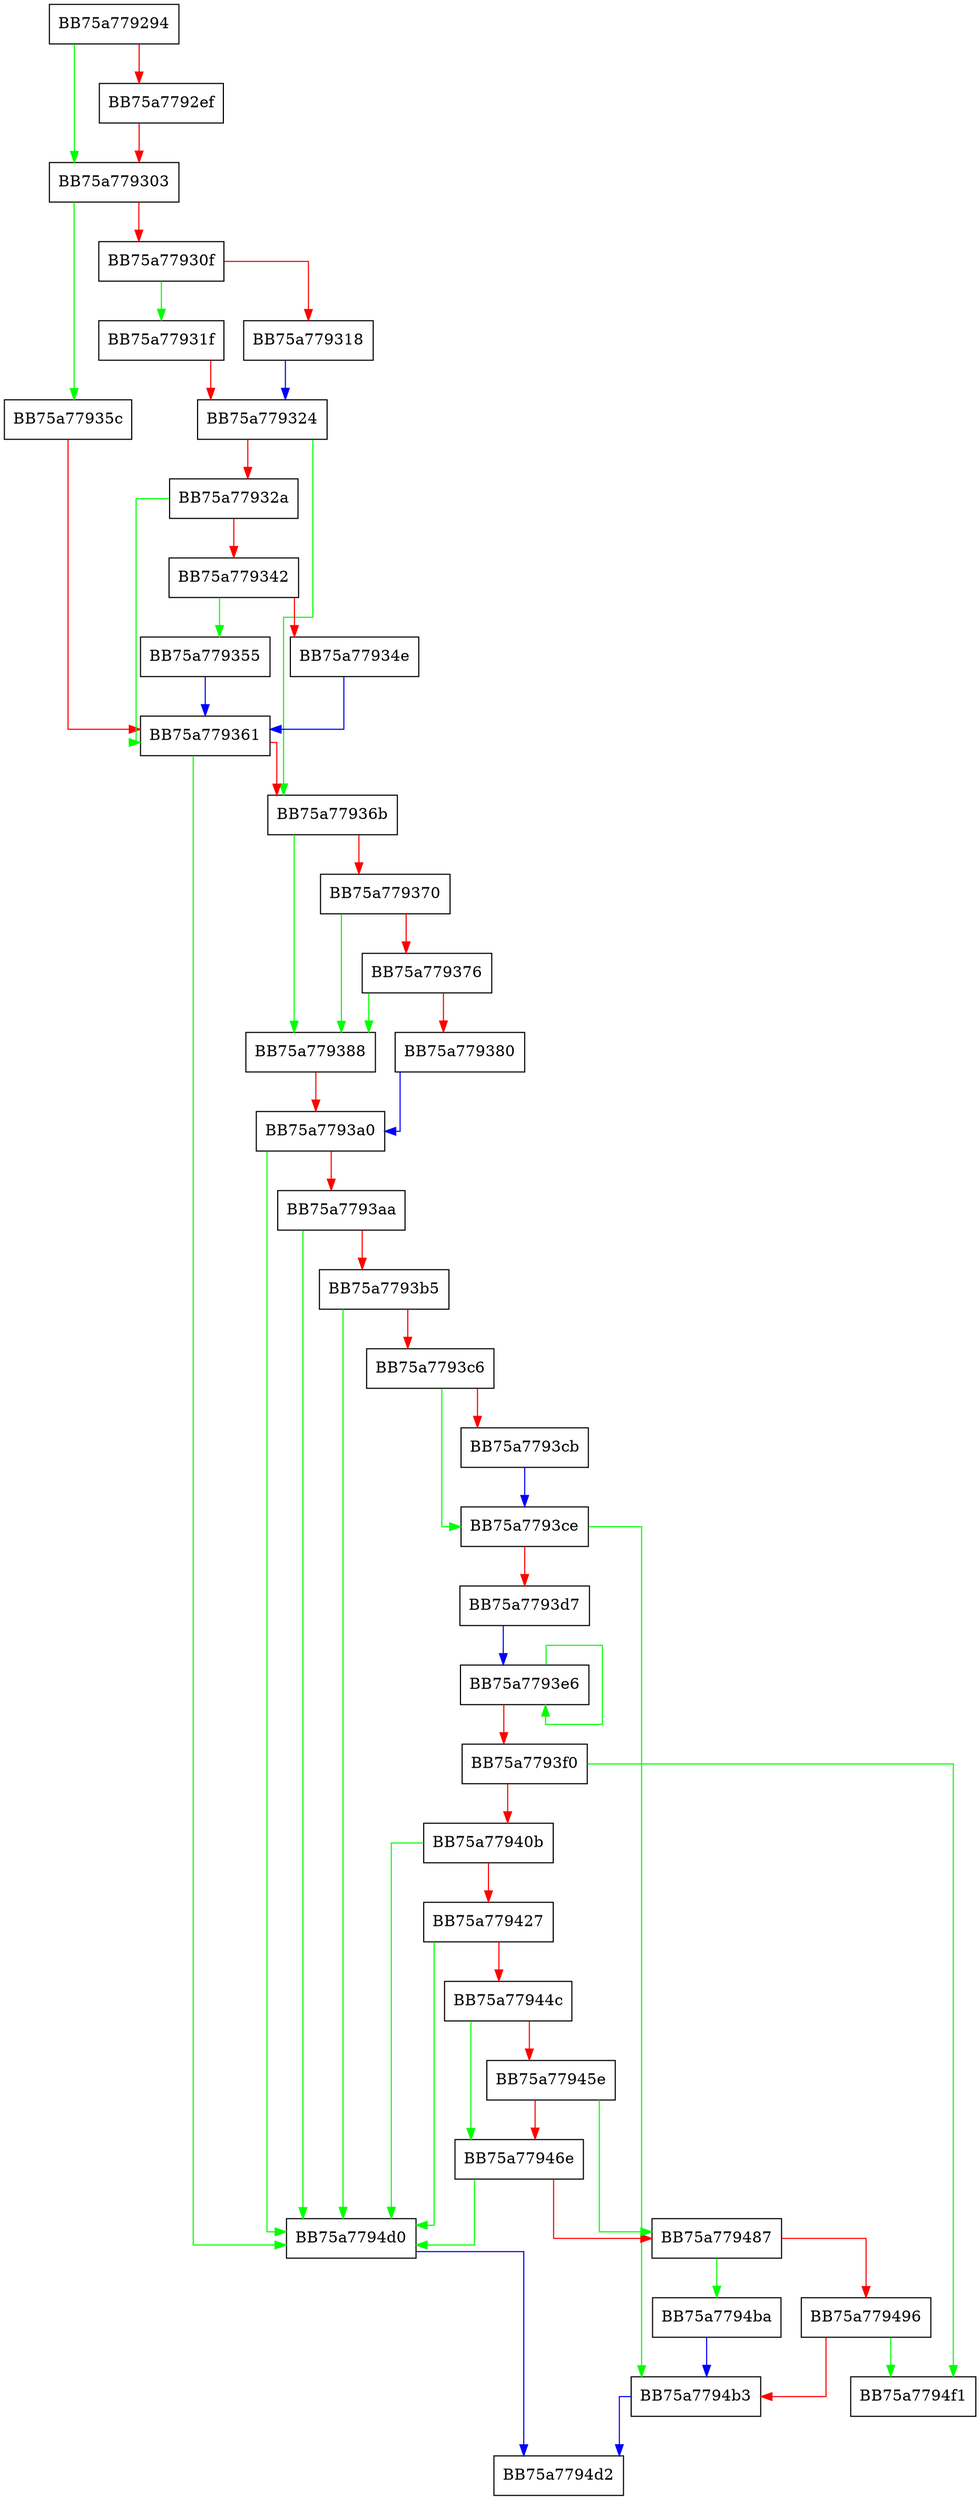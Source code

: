 digraph __acrt_get_qualified_locale {
  node [shape="box"];
  graph [splines=ortho];
  BB75a779294 -> BB75a779303 [color="green"];
  BB75a779294 -> BB75a7792ef [color="red"];
  BB75a7792ef -> BB75a779303 [color="red"];
  BB75a779303 -> BB75a77935c [color="green"];
  BB75a779303 -> BB75a77930f [color="red"];
  BB75a77930f -> BB75a77931f [color="green"];
  BB75a77930f -> BB75a779318 [color="red"];
  BB75a779318 -> BB75a779324 [color="blue"];
  BB75a77931f -> BB75a779324 [color="red"];
  BB75a779324 -> BB75a77936b [color="green"];
  BB75a779324 -> BB75a77932a [color="red"];
  BB75a77932a -> BB75a779361 [color="green"];
  BB75a77932a -> BB75a779342 [color="red"];
  BB75a779342 -> BB75a779355 [color="green"];
  BB75a779342 -> BB75a77934e [color="red"];
  BB75a77934e -> BB75a779361 [color="blue"];
  BB75a779355 -> BB75a779361 [color="blue"];
  BB75a77935c -> BB75a779361 [color="red"];
  BB75a779361 -> BB75a7794d0 [color="green"];
  BB75a779361 -> BB75a77936b [color="red"];
  BB75a77936b -> BB75a779388 [color="green"];
  BB75a77936b -> BB75a779370 [color="red"];
  BB75a779370 -> BB75a779388 [color="green"];
  BB75a779370 -> BB75a779376 [color="red"];
  BB75a779376 -> BB75a779388 [color="green"];
  BB75a779376 -> BB75a779380 [color="red"];
  BB75a779380 -> BB75a7793a0 [color="blue"];
  BB75a779388 -> BB75a7793a0 [color="red"];
  BB75a7793a0 -> BB75a7794d0 [color="green"];
  BB75a7793a0 -> BB75a7793aa [color="red"];
  BB75a7793aa -> BB75a7794d0 [color="green"];
  BB75a7793aa -> BB75a7793b5 [color="red"];
  BB75a7793b5 -> BB75a7794d0 [color="green"];
  BB75a7793b5 -> BB75a7793c6 [color="red"];
  BB75a7793c6 -> BB75a7793ce [color="green"];
  BB75a7793c6 -> BB75a7793cb [color="red"];
  BB75a7793cb -> BB75a7793ce [color="blue"];
  BB75a7793ce -> BB75a7794b3 [color="green"];
  BB75a7793ce -> BB75a7793d7 [color="red"];
  BB75a7793d7 -> BB75a7793e6 [color="blue"];
  BB75a7793e6 -> BB75a7793e6 [color="green"];
  BB75a7793e6 -> BB75a7793f0 [color="red"];
  BB75a7793f0 -> BB75a7794f1 [color="green"];
  BB75a7793f0 -> BB75a77940b [color="red"];
  BB75a77940b -> BB75a7794d0 [color="green"];
  BB75a77940b -> BB75a779427 [color="red"];
  BB75a779427 -> BB75a7794d0 [color="green"];
  BB75a779427 -> BB75a77944c [color="red"];
  BB75a77944c -> BB75a77946e [color="green"];
  BB75a77944c -> BB75a77945e [color="red"];
  BB75a77945e -> BB75a779487 [color="green"];
  BB75a77945e -> BB75a77946e [color="red"];
  BB75a77946e -> BB75a7794d0 [color="green"];
  BB75a77946e -> BB75a779487 [color="red"];
  BB75a779487 -> BB75a7794ba [color="green"];
  BB75a779487 -> BB75a779496 [color="red"];
  BB75a779496 -> BB75a7794f1 [color="green"];
  BB75a779496 -> BB75a7794b3 [color="red"];
  BB75a7794b3 -> BB75a7794d2 [color="blue"];
  BB75a7794ba -> BB75a7794b3 [color="blue"];
  BB75a7794d0 -> BB75a7794d2 [color="blue"];
}